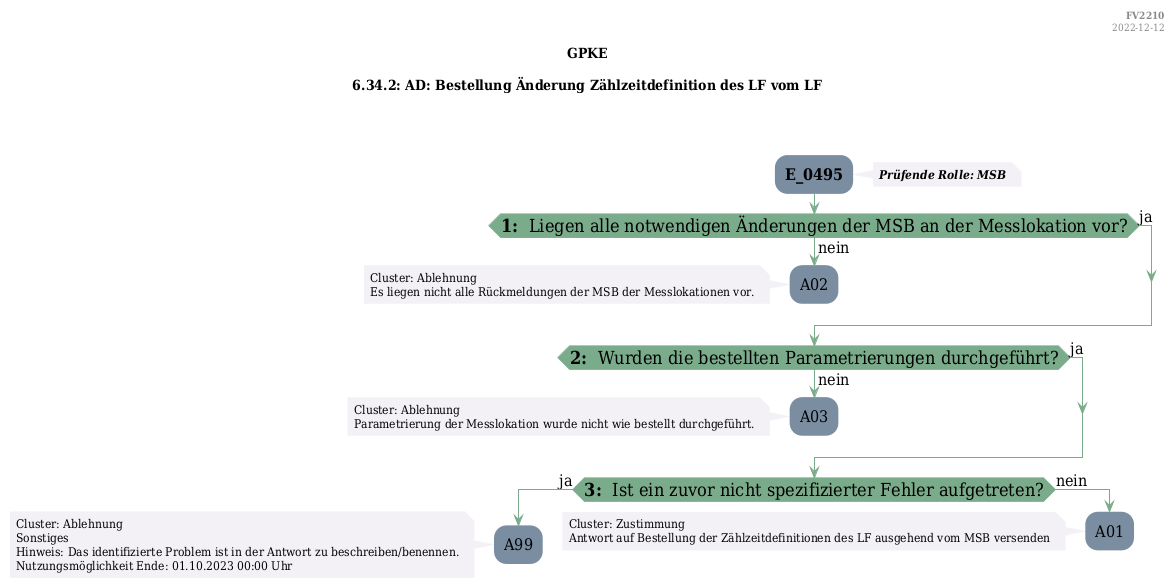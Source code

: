 @startuml
skinparam Shadowing false
skinparam NoteBorderColor #f3f1f6
skinparam NoteBackgroundColor #f3f1f6
skinparam NoteFontSize 12
skinparam ActivityBorderColor none
skinparam ActivityBackgroundColor #7a8da1
skinparam ActivityFontSize 16
skinparam ArrowColor #7aab8a
skinparam ArrowFontSize 16
skinparam ActivityDiamondBackgroundColor #7aab8a
skinparam ActivityDiamondBorderColor #7aab8a
skinparam ActivityDiamondFontSize 18
skinparam defaultFontName DejaVu Serif Condensed
skinparam ActivityEndColor #669580

header
<b>FV2210
2022-12-12
endheader

title
GPKE

6.34.2: AD: Bestellung Änderung Zählzeitdefinition des LF vom LF



end title
:<b>E_0495</b>;
note right
<b><i>Prüfende Rolle: MSB
end note

if (<b>1: </b> Liegen alle notwendigen Änderungen der MSB an der Messlokation vor?) then (ja)
else (nein)
    :A02;
    note left
        Cluster: Ablehnung
        Es liegen nicht alle Rückmeldungen der MSB der Messlokationen vor.
    endnote
    kill;
endif
if (<b>2: </b> Wurden die bestellten Parametrierungen durchgeführt?) then (ja)
else (nein)
    :A03;
    note left
        Cluster: Ablehnung
        Parametrierung der Messlokation wurde nicht wie bestellt durchgeführt.
    endnote
    kill;
endif
if (<b>3: </b> Ist ein zuvor nicht spezifizierter Fehler aufgetreten?) then (ja)
    :A99;
    note left
        Cluster: Ablehnung
        Sonstiges
        Hinweis: Das identifizierte Problem ist in der Antwort zu beschreiben/benennen.
        Nutzungsmöglichkeit Ende: 01.10.2023 00:00 Uhr
    endnote
    kill;
else (nein)
    :A01;
    note left
        Cluster: Zustimmung
        Antwort auf Bestellung der Zählzeitdefinitionen des LF ausgehend vom MSB versenden
    endnote
    kill;
endif

@enduml
